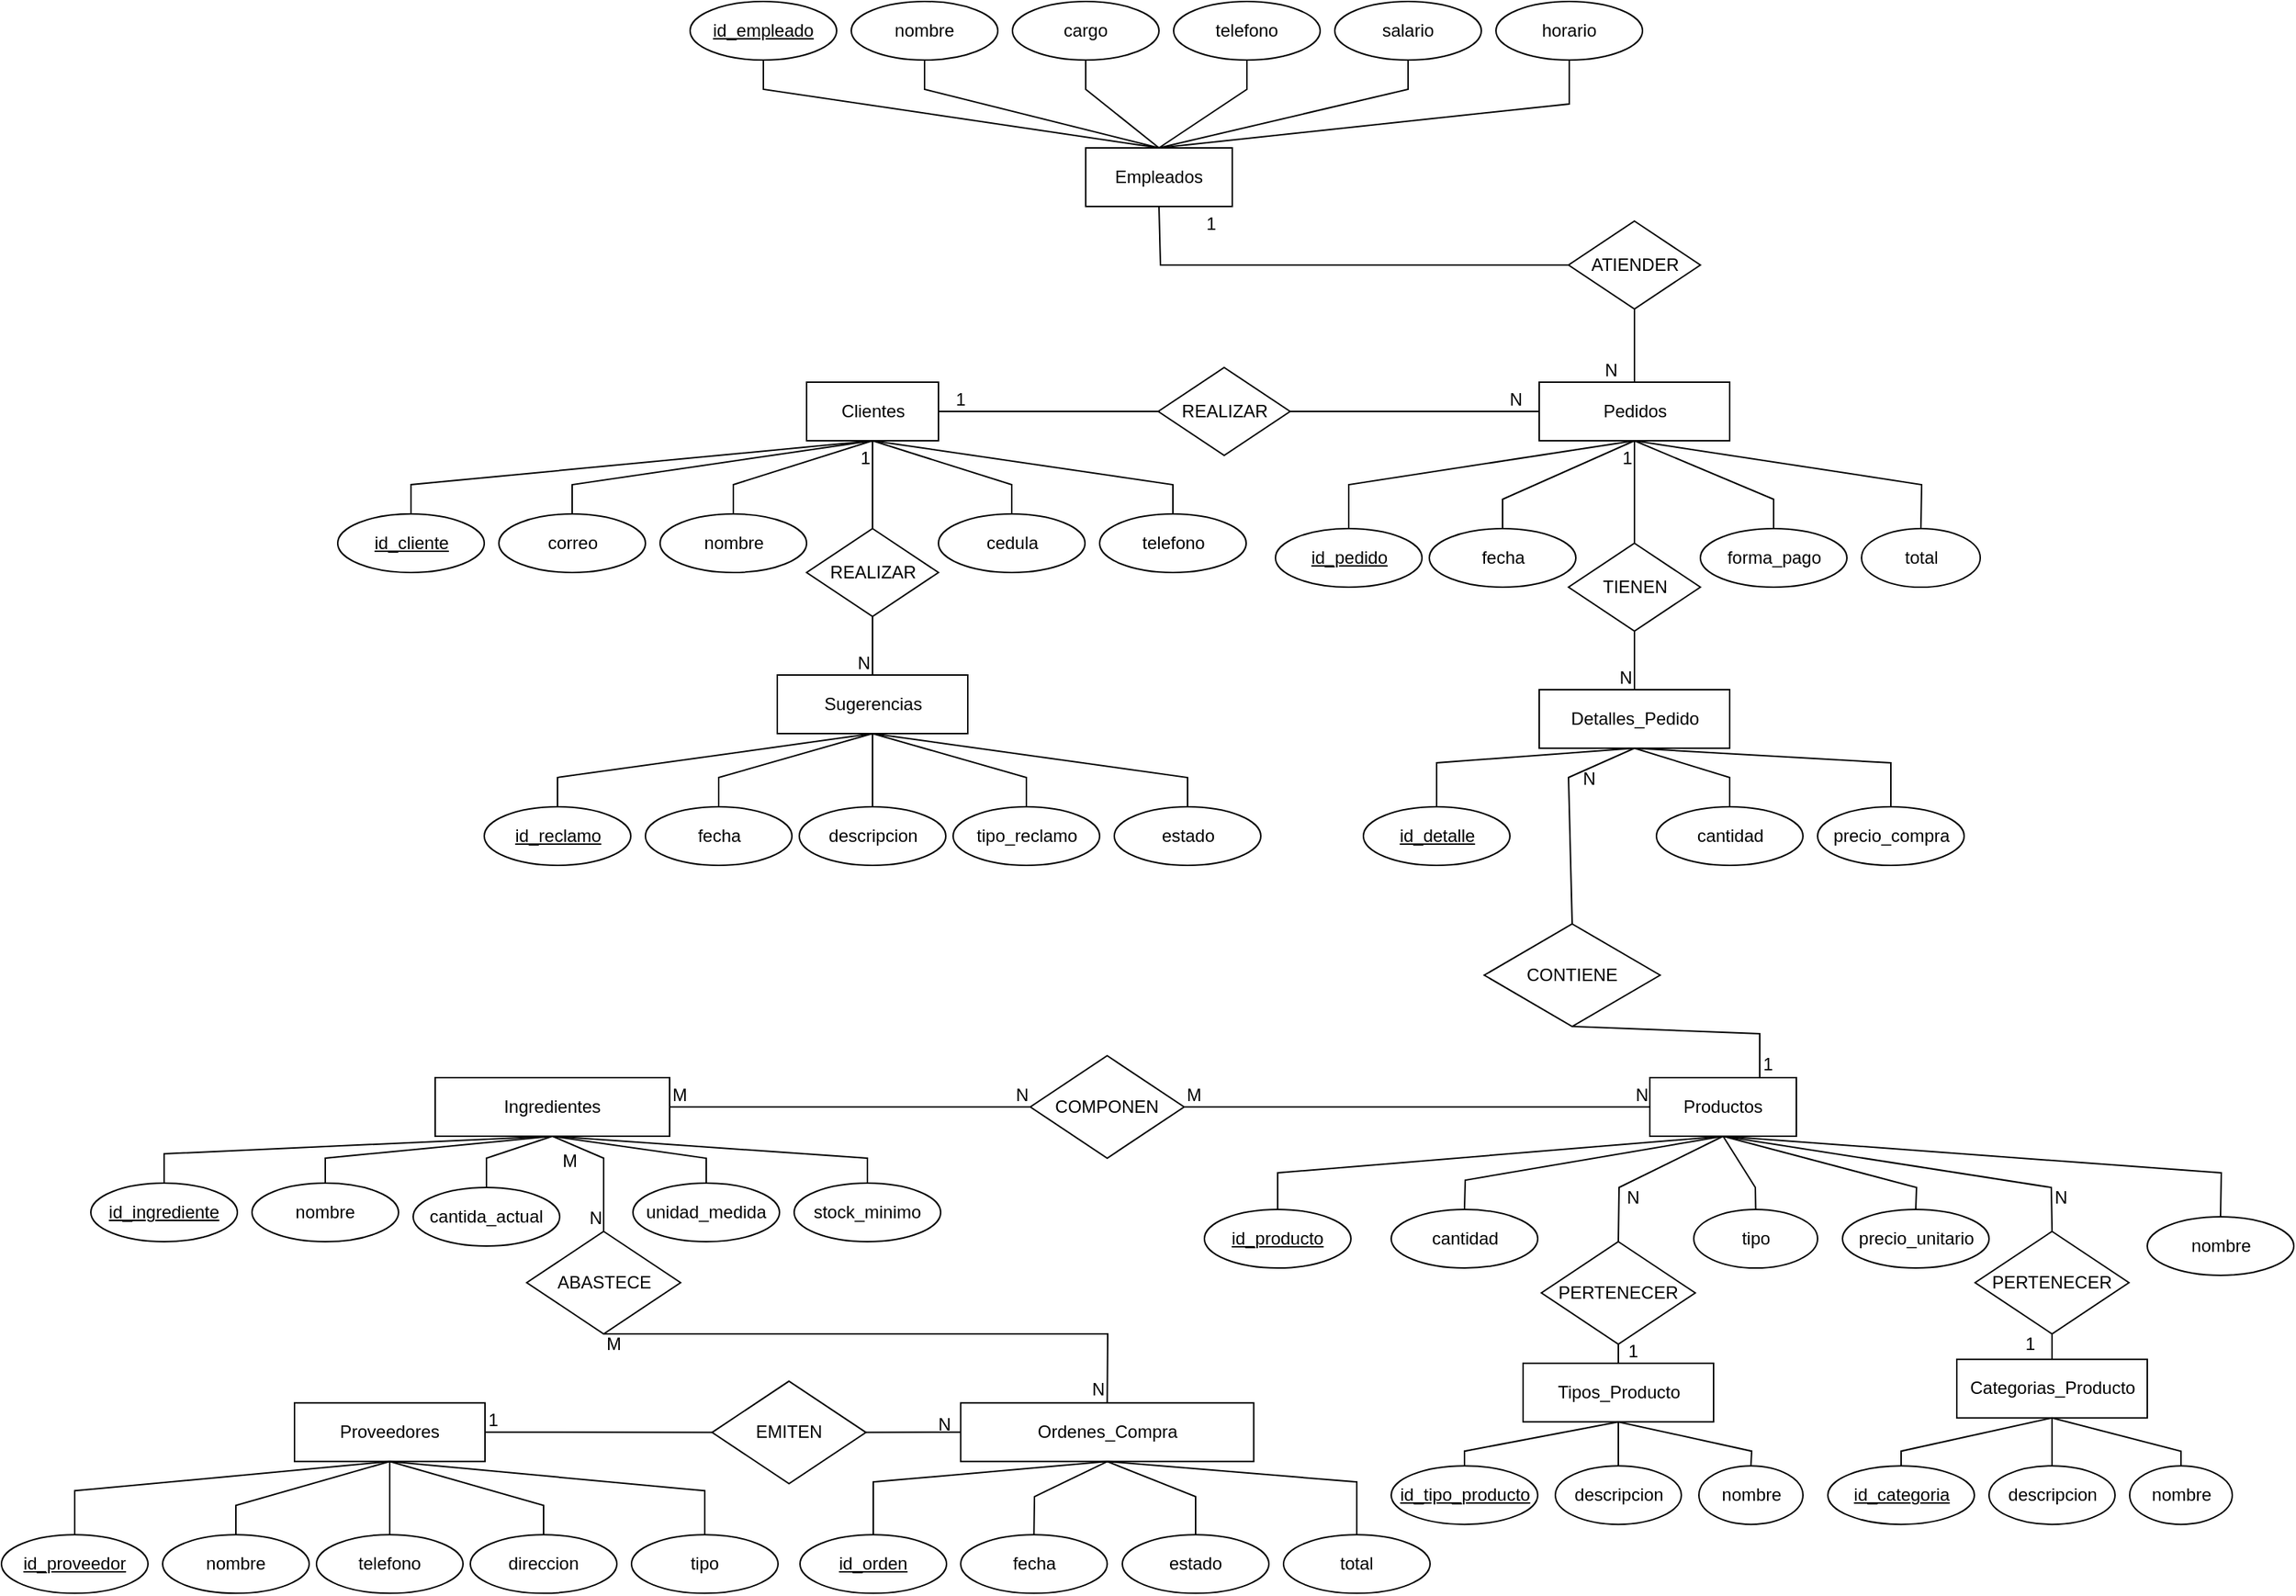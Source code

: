 <mxfile version="27.0.9">
  <diagram name="Página-1" id="N-i5f8-r76NyVRGnc-xn">
    <mxGraphModel dx="5043" dy="-149" grid="1" gridSize="10" guides="1" tooltips="1" connect="1" arrows="1" fold="1" page="1" pageScale="1" pageWidth="827" pageHeight="1169" math="0" shadow="0">
      <root>
        <mxCell id="0" />
        <mxCell id="1" parent="0" />
        <mxCell id="Qqh80IMA2MNL4-B3lv8G-23" value="Categorias_Producto" style="whiteSpace=wrap;html=1;align=center;" parent="1" vertex="1">
          <mxGeometry x="-1116.5" y="2117.36" width="130" height="40" as="geometry" />
        </mxCell>
        <mxCell id="Qqh80IMA2MNL4-B3lv8G-24" value="id_categoria" style="ellipse;whiteSpace=wrap;html=1;align=center;fontStyle=4;" parent="1" vertex="1">
          <mxGeometry x="-1204.5" y="2190.08" width="100" height="40" as="geometry" />
        </mxCell>
        <mxCell id="Qqh80IMA2MNL4-B3lv8G-25" value="nombre" style="ellipse;whiteSpace=wrap;html=1;align=center;" parent="1" vertex="1">
          <mxGeometry x="-998.5" y="2190.08" width="70" height="40" as="geometry" />
        </mxCell>
        <mxCell id="Qqh80IMA2MNL4-B3lv8G-26" value="descripcion" style="ellipse;whiteSpace=wrap;html=1;align=center;" parent="1" vertex="1">
          <mxGeometry x="-1094.5" y="2190.08" width="86" height="40" as="geometry" />
        </mxCell>
        <mxCell id="Qqh80IMA2MNL4-B3lv8G-29" value="" style="endArrow=none;html=1;rounded=0;exitX=0.5;exitY=0;exitDx=0;exitDy=0;entryX=0.5;entryY=1;entryDx=0;entryDy=0;" parent="1" source="Qqh80IMA2MNL4-B3lv8G-24" target="Qqh80IMA2MNL4-B3lv8G-23" edge="1">
          <mxGeometry relative="1" as="geometry">
            <mxPoint x="-1167.5" y="2170.08" as="sourcePoint" />
            <mxPoint x="-917.5" y="2240.08" as="targetPoint" />
            <Array as="points">
              <mxPoint x="-1154.5" y="2180.08" />
            </Array>
          </mxGeometry>
        </mxCell>
        <mxCell id="Qqh80IMA2MNL4-B3lv8G-30" value="" style="endArrow=none;html=1;rounded=0;entryX=0.5;entryY=1;entryDx=0;entryDy=0;exitX=0.5;exitY=0;exitDx=0;exitDy=0;" parent="1" source="Qqh80IMA2MNL4-B3lv8G-25" target="Qqh80IMA2MNL4-B3lv8G-23" edge="1">
          <mxGeometry relative="1" as="geometry">
            <mxPoint x="-817.5" y="2100.08" as="sourcePoint" />
            <mxPoint x="-927.5" y="2240.08" as="targetPoint" />
            <Array as="points">
              <mxPoint x="-963.5" y="2180.08" />
            </Array>
          </mxGeometry>
        </mxCell>
        <mxCell id="Qqh80IMA2MNL4-B3lv8G-31" value="" style="endArrow=none;html=1;rounded=0;exitX=0.5;exitY=0;exitDx=0;exitDy=0;entryX=0.5;entryY=1;entryDx=0;entryDy=0;" parent="1" source="Qqh80IMA2MNL4-B3lv8G-26" target="Qqh80IMA2MNL4-B3lv8G-23" edge="1">
          <mxGeometry relative="1" as="geometry">
            <mxPoint x="-1067.5" y="2090.08" as="sourcePoint" />
            <mxPoint x="-1017.5" y="2160.08" as="targetPoint" />
          </mxGeometry>
        </mxCell>
        <mxCell id="Qqh80IMA2MNL4-B3lv8G-94" value="Tipos_Producto" style="whiteSpace=wrap;html=1;align=center;" parent="1" vertex="1">
          <mxGeometry x="-1412.5" y="2120.08" width="130" height="40" as="geometry" />
        </mxCell>
        <mxCell id="Qqh80IMA2MNL4-B3lv8G-95" value="id_tipo_producto" style="ellipse;whiteSpace=wrap;html=1;align=center;fontStyle=4;" parent="1" vertex="1">
          <mxGeometry x="-1502.5" y="2190.08" width="100" height="40" as="geometry" />
        </mxCell>
        <mxCell id="Qqh80IMA2MNL4-B3lv8G-96" value="nombre" style="ellipse;whiteSpace=wrap;html=1;align=center;" parent="1" vertex="1">
          <mxGeometry x="-1292.5" y="2190.08" width="71" height="40" as="geometry" />
        </mxCell>
        <mxCell id="Qqh80IMA2MNL4-B3lv8G-97" value="descripcion" style="ellipse;whiteSpace=wrap;html=1;align=center;" parent="1" vertex="1">
          <mxGeometry x="-1390.5" y="2190.08" width="86" height="40" as="geometry" />
        </mxCell>
        <mxCell id="Qqh80IMA2MNL4-B3lv8G-98" value="" style="endArrow=none;html=1;rounded=0;exitX=0.5;exitY=0;exitDx=0;exitDy=0;entryX=0.5;entryY=1;entryDx=0;entryDy=0;" parent="1" source="Qqh80IMA2MNL4-B3lv8G-95" target="Qqh80IMA2MNL4-B3lv8G-94" edge="1">
          <mxGeometry relative="1" as="geometry">
            <mxPoint x="-1512.5" y="2170.08" as="sourcePoint" />
            <mxPoint x="-1262.5" y="2240.08" as="targetPoint" />
            <Array as="points">
              <mxPoint x="-1452.5" y="2180.08" />
            </Array>
          </mxGeometry>
        </mxCell>
        <mxCell id="Qqh80IMA2MNL4-B3lv8G-99" value="" style="endArrow=none;html=1;rounded=0;entryX=0.5;entryY=1;entryDx=0;entryDy=0;exitX=0.5;exitY=0;exitDx=0;exitDy=0;" parent="1" source="Qqh80IMA2MNL4-B3lv8G-96" target="Qqh80IMA2MNL4-B3lv8G-94" edge="1">
          <mxGeometry relative="1" as="geometry">
            <mxPoint x="-1162.5" y="2100.08" as="sourcePoint" />
            <mxPoint x="-1272.5" y="2240.08" as="targetPoint" />
            <Array as="points">
              <mxPoint x="-1256.5" y="2180.08" />
            </Array>
          </mxGeometry>
        </mxCell>
        <mxCell id="Qqh80IMA2MNL4-B3lv8G-100" value="" style="endArrow=none;html=1;rounded=0;exitX=0.5;exitY=0;exitDx=0;exitDy=0;entryX=0.5;entryY=1;entryDx=0;entryDy=0;" parent="1" source="Qqh80IMA2MNL4-B3lv8G-97" target="Qqh80IMA2MNL4-B3lv8G-94" edge="1">
          <mxGeometry relative="1" as="geometry">
            <mxPoint x="-1412.5" y="2090.08" as="sourcePoint" />
            <mxPoint x="-1362.5" y="2160.08" as="targetPoint" />
          </mxGeometry>
        </mxCell>
        <mxCell id="Qqh80IMA2MNL4-B3lv8G-146" value="PERTENECER" style="shape=rhombus;perimeter=rhombusPerimeter;whiteSpace=wrap;html=1;align=center;" parent="1" vertex="1">
          <mxGeometry x="-1400" y="2037" width="105" height="70" as="geometry" />
        </mxCell>
        <mxCell id="Qqh80IMA2MNL4-B3lv8G-147" value="" style="endArrow=none;html=1;rounded=0;entryX=0.5;entryY=0;entryDx=0;entryDy=0;exitX=0.5;exitY=1;exitDx=0;exitDy=0;" parent="1" source="Qqh80IMA2MNL4-B3lv8G-146" target="Qqh80IMA2MNL4-B3lv8G-94" edge="1">
          <mxGeometry relative="1" as="geometry">
            <mxPoint x="-1641" y="2160" as="sourcePoint" />
            <mxPoint x="-1631" y="1820" as="targetPoint" />
          </mxGeometry>
        </mxCell>
        <mxCell id="Qqh80IMA2MNL4-B3lv8G-148" value="1" style="resizable=0;html=1;whiteSpace=wrap;align=right;verticalAlign=bottom;" parent="Qqh80IMA2MNL4-B3lv8G-147" connectable="0" vertex="1">
          <mxGeometry x="1" relative="1" as="geometry">
            <mxPoint x="15" as="offset" />
          </mxGeometry>
        </mxCell>
        <mxCell id="Qqh80IMA2MNL4-B3lv8G-149" value="" style="endArrow=none;html=1;rounded=0;entryX=0.5;entryY=1;entryDx=0;entryDy=0;exitX=0.5;exitY=0;exitDx=0;exitDy=0;" parent="1" source="Qqh80IMA2MNL4-B3lv8G-146" target="0VB6fofLDIln-RIYnoBp-173" edge="1">
          <mxGeometry relative="1" as="geometry">
            <mxPoint x="-1431" y="1770" as="sourcePoint" />
            <mxPoint x="-1681" y="2110" as="targetPoint" />
            <Array as="points">
              <mxPoint x="-1347" y="2000" />
            </Array>
          </mxGeometry>
        </mxCell>
        <mxCell id="Qqh80IMA2MNL4-B3lv8G-150" value="N" style="resizable=0;html=1;whiteSpace=wrap;align=right;verticalAlign=bottom;" parent="Qqh80IMA2MNL4-B3lv8G-149" connectable="0" vertex="1">
          <mxGeometry x="1" relative="1" as="geometry">
            <mxPoint x="-55" y="50" as="offset" />
          </mxGeometry>
        </mxCell>
        <mxCell id="0VB6fofLDIln-RIYnoBp-1" value="Clientes" style="whiteSpace=wrap;html=1;align=center;" parent="1" vertex="1">
          <mxGeometry x="-1901.5" y="1450" width="90" height="40" as="geometry" />
        </mxCell>
        <mxCell id="0VB6fofLDIln-RIYnoBp-2" value="" style="endArrow=none;html=1;rounded=0;entryX=0.5;entryY=1;entryDx=0;entryDy=0;exitX=0.5;exitY=0;exitDx=0;exitDy=0;" parent="1" source="0VB6fofLDIln-RIYnoBp-4" target="0VB6fofLDIln-RIYnoBp-1" edge="1">
          <mxGeometry relative="1" as="geometry">
            <mxPoint x="-1856.5" y="1530" as="sourcePoint" />
            <mxPoint x="-1852.33" y="1490" as="targetPoint" />
            <Array as="points" />
          </mxGeometry>
        </mxCell>
        <mxCell id="0VB6fofLDIln-RIYnoBp-3" value="1" style="resizable=0;html=1;whiteSpace=wrap;align=right;verticalAlign=bottom;" parent="0VB6fofLDIln-RIYnoBp-2" connectable="0" vertex="1">
          <mxGeometry x="1" relative="1" as="geometry">
            <mxPoint y="20" as="offset" />
          </mxGeometry>
        </mxCell>
        <mxCell id="0VB6fofLDIln-RIYnoBp-4" value="REALIZAR" style="shape=rhombus;perimeter=rhombusPerimeter;whiteSpace=wrap;html=1;align=center;" parent="1" vertex="1">
          <mxGeometry x="-1901.5" y="1550" width="90" height="60" as="geometry" />
        </mxCell>
        <mxCell id="0VB6fofLDIln-RIYnoBp-5" value="" style="endArrow=none;html=1;rounded=0;exitX=0.5;exitY=1;exitDx=0;exitDy=0;entryX=0.5;entryY=0;entryDx=0;entryDy=0;" parent="1" source="0VB6fofLDIln-RIYnoBp-4" target="0VB6fofLDIln-RIYnoBp-7" edge="1">
          <mxGeometry relative="1" as="geometry">
            <mxPoint x="-1971.5" y="1800" as="sourcePoint" />
            <mxPoint x="-1856.5" y="1660" as="targetPoint" />
            <Array as="points" />
          </mxGeometry>
        </mxCell>
        <mxCell id="0VB6fofLDIln-RIYnoBp-6" value="N" style="resizable=0;html=1;whiteSpace=wrap;align=right;verticalAlign=bottom;" parent="0VB6fofLDIln-RIYnoBp-5" connectable="0" vertex="1">
          <mxGeometry x="1" relative="1" as="geometry">
            <mxPoint as="offset" />
          </mxGeometry>
        </mxCell>
        <mxCell id="0VB6fofLDIln-RIYnoBp-7" value="Sugerencias" style="whiteSpace=wrap;html=1;align=center;" parent="1" vertex="1">
          <mxGeometry x="-1921.5" y="1650" width="130" height="40" as="geometry" />
        </mxCell>
        <mxCell id="0VB6fofLDIln-RIYnoBp-18" value="id_reclamo" style="ellipse;whiteSpace=wrap;html=1;align=center;fontStyle=4;" parent="1" vertex="1">
          <mxGeometry x="-2121.5" y="1740" width="100" height="40" as="geometry" />
        </mxCell>
        <mxCell id="0VB6fofLDIln-RIYnoBp-19" value="fecha" style="ellipse;whiteSpace=wrap;html=1;align=center;" parent="1" vertex="1">
          <mxGeometry x="-2011.5" y="1740" width="100" height="40" as="geometry" />
        </mxCell>
        <mxCell id="0VB6fofLDIln-RIYnoBp-20" value="tipo_reclamo" style="ellipse;whiteSpace=wrap;html=1;align=center;" parent="1" vertex="1">
          <mxGeometry x="-1801.5" y="1740" width="100" height="40" as="geometry" />
        </mxCell>
        <mxCell id="0VB6fofLDIln-RIYnoBp-21" value="descripcion" style="ellipse;whiteSpace=wrap;html=1;align=center;" parent="1" vertex="1">
          <mxGeometry x="-1906.5" y="1740" width="100" height="40" as="geometry" />
        </mxCell>
        <mxCell id="0VB6fofLDIln-RIYnoBp-22" value="estado" style="ellipse;whiteSpace=wrap;html=1;align=center;" parent="1" vertex="1">
          <mxGeometry x="-1691.5" y="1740" width="100" height="40" as="geometry" />
        </mxCell>
        <mxCell id="0VB6fofLDIln-RIYnoBp-23" value="" style="endArrow=none;html=1;rounded=0;exitX=0.5;exitY=0;exitDx=0;exitDy=0;entryX=0.5;entryY=1;entryDx=0;entryDy=0;" parent="1" source="0VB6fofLDIln-RIYnoBp-18" target="0VB6fofLDIln-RIYnoBp-7" edge="1">
          <mxGeometry relative="1" as="geometry">
            <mxPoint x="-2041.5" y="1740" as="sourcePoint" />
            <mxPoint x="-1806.5" y="1720" as="targetPoint" />
            <Array as="points">
              <mxPoint x="-2071.5" y="1720" />
            </Array>
          </mxGeometry>
        </mxCell>
        <mxCell id="0VB6fofLDIln-RIYnoBp-24" value="" style="endArrow=none;html=1;rounded=0;exitX=0.5;exitY=0;exitDx=0;exitDy=0;entryX=0.5;entryY=1;entryDx=0;entryDy=0;" parent="1" source="0VB6fofLDIln-RIYnoBp-19" target="0VB6fofLDIln-RIYnoBp-7" edge="1">
          <mxGeometry relative="1" as="geometry">
            <mxPoint x="-1941.5" y="1600" as="sourcePoint" />
            <mxPoint x="-1806.5" y="1720" as="targetPoint" />
            <Array as="points">
              <mxPoint x="-1961.5" y="1720" />
            </Array>
          </mxGeometry>
        </mxCell>
        <mxCell id="0VB6fofLDIln-RIYnoBp-25" value="" style="endArrow=none;html=1;rounded=0;exitX=0.5;exitY=0;exitDx=0;exitDy=0;entryX=0.5;entryY=1;entryDx=0;entryDy=0;" parent="1" source="0VB6fofLDIln-RIYnoBp-20" target="0VB6fofLDIln-RIYnoBp-7" edge="1">
          <mxGeometry relative="1" as="geometry">
            <mxPoint x="-1941.5" y="1660" as="sourcePoint" />
            <mxPoint x="-1806.5" y="1720" as="targetPoint" />
            <Array as="points">
              <mxPoint x="-1751.5" y="1720" />
            </Array>
          </mxGeometry>
        </mxCell>
        <mxCell id="0VB6fofLDIln-RIYnoBp-26" value="" style="endArrow=none;html=1;rounded=0;exitX=0.5;exitY=0;exitDx=0;exitDy=0;entryX=0.5;entryY=1;entryDx=0;entryDy=0;" parent="1" source="0VB6fofLDIln-RIYnoBp-21" target="0VB6fofLDIln-RIYnoBp-7" edge="1">
          <mxGeometry relative="1" as="geometry">
            <mxPoint x="-1941.5" y="1720" as="sourcePoint" />
            <mxPoint x="-1806.5" y="1720" as="targetPoint" />
            <Array as="points" />
          </mxGeometry>
        </mxCell>
        <mxCell id="0VB6fofLDIln-RIYnoBp-27" value="" style="endArrow=none;html=1;rounded=0;exitX=0.5;exitY=0;exitDx=0;exitDy=0;entryX=0.5;entryY=1;entryDx=0;entryDy=0;" parent="1" source="0VB6fofLDIln-RIYnoBp-22" target="0VB6fofLDIln-RIYnoBp-7" edge="1">
          <mxGeometry relative="1" as="geometry">
            <mxPoint x="-1941.5" y="1780" as="sourcePoint" />
            <mxPoint x="-1806.5" y="1720" as="targetPoint" />
            <Array as="points">
              <mxPoint x="-1641.5" y="1720" />
            </Array>
          </mxGeometry>
        </mxCell>
        <mxCell id="0VB6fofLDIln-RIYnoBp-28" value="id_cliente" style="ellipse;whiteSpace=wrap;html=1;align=center;fontStyle=4;" parent="1" vertex="1">
          <mxGeometry x="-2221.5" y="1540" width="100" height="40" as="geometry" />
        </mxCell>
        <mxCell id="0VB6fofLDIln-RIYnoBp-29" value="nombre" style="ellipse;whiteSpace=wrap;html=1;align=center;" parent="1" vertex="1">
          <mxGeometry x="-2001.5" y="1540" width="100" height="40" as="geometry" />
        </mxCell>
        <mxCell id="0VB6fofLDIln-RIYnoBp-30" value="cedula" style="ellipse;whiteSpace=wrap;html=1;align=center;" parent="1" vertex="1">
          <mxGeometry x="-1811.5" y="1540" width="100" height="40" as="geometry" />
        </mxCell>
        <mxCell id="0VB6fofLDIln-RIYnoBp-31" value="telefono" style="ellipse;whiteSpace=wrap;html=1;align=center;" parent="1" vertex="1">
          <mxGeometry x="-1701.5" y="1540" width="100" height="40" as="geometry" />
        </mxCell>
        <mxCell id="0VB6fofLDIln-RIYnoBp-32" value="correo" style="ellipse;whiteSpace=wrap;html=1;align=center;" parent="1" vertex="1">
          <mxGeometry x="-2111.5" y="1540" width="100" height="40" as="geometry" />
        </mxCell>
        <mxCell id="0VB6fofLDIln-RIYnoBp-33" value="" style="endArrow=none;html=1;rounded=0;exitX=0.5;exitY=0;exitDx=0;exitDy=0;entryX=0.5;entryY=1;entryDx=0;entryDy=0;" parent="1" source="0VB6fofLDIln-RIYnoBp-28" target="0VB6fofLDIln-RIYnoBp-1" edge="1">
          <mxGeometry relative="1" as="geometry">
            <mxPoint x="-1651.5" y="1540" as="sourcePoint" />
            <mxPoint x="-1511.5" y="1520" as="targetPoint" />
            <Array as="points">
              <mxPoint x="-2171.5" y="1520" />
            </Array>
          </mxGeometry>
        </mxCell>
        <mxCell id="0VB6fofLDIln-RIYnoBp-34" value="" style="endArrow=none;html=1;rounded=0;exitX=0.5;exitY=0;exitDx=0;exitDy=0;entryX=0.5;entryY=1;entryDx=0;entryDy=0;" parent="1" source="0VB6fofLDIln-RIYnoBp-29" target="0VB6fofLDIln-RIYnoBp-1" edge="1">
          <mxGeometry relative="1" as="geometry">
            <mxPoint x="-1551.5" y="1400" as="sourcePoint" />
            <mxPoint x="-1511.5" y="1520" as="targetPoint" />
            <Array as="points">
              <mxPoint x="-1951.5" y="1520" />
            </Array>
          </mxGeometry>
        </mxCell>
        <mxCell id="0VB6fofLDIln-RIYnoBp-35" value="" style="endArrow=none;html=1;rounded=0;exitX=0.5;exitY=0;exitDx=0;exitDy=0;entryX=0.5;entryY=1;entryDx=0;entryDy=0;" parent="1" source="0VB6fofLDIln-RIYnoBp-30" target="0VB6fofLDIln-RIYnoBp-1" edge="1">
          <mxGeometry relative="1" as="geometry">
            <mxPoint x="-1551.5" y="1460" as="sourcePoint" />
            <mxPoint x="-1511.5" y="1520" as="targetPoint" />
            <Array as="points">
              <mxPoint x="-1761.5" y="1520" />
            </Array>
          </mxGeometry>
        </mxCell>
        <mxCell id="0VB6fofLDIln-RIYnoBp-36" value="" style="endArrow=none;html=1;rounded=0;exitX=0.5;exitY=0;exitDx=0;exitDy=0;entryX=0.5;entryY=1;entryDx=0;entryDy=0;" parent="1" source="0VB6fofLDIln-RIYnoBp-31" target="0VB6fofLDIln-RIYnoBp-1" edge="1">
          <mxGeometry relative="1" as="geometry">
            <mxPoint x="-1551.5" y="1520" as="sourcePoint" />
            <mxPoint x="-1511.5" y="1520" as="targetPoint" />
            <Array as="points">
              <mxPoint x="-1651.5" y="1520" />
            </Array>
          </mxGeometry>
        </mxCell>
        <mxCell id="0VB6fofLDIln-RIYnoBp-37" value="" style="endArrow=none;html=1;rounded=0;exitX=0.5;exitY=0;exitDx=0;exitDy=0;entryX=0.5;entryY=1;entryDx=0;entryDy=0;" parent="1" source="0VB6fofLDIln-RIYnoBp-32" target="0VB6fofLDIln-RIYnoBp-1" edge="1">
          <mxGeometry relative="1" as="geometry">
            <mxPoint x="-1551.5" y="1580" as="sourcePoint" />
            <mxPoint x="-1511.5" y="1520" as="targetPoint" />
            <Array as="points">
              <mxPoint x="-2061.5" y="1520" />
            </Array>
          </mxGeometry>
        </mxCell>
        <mxCell id="0VB6fofLDIln-RIYnoBp-39" value="Pedidos" style="whiteSpace=wrap;html=1;align=center;" parent="1" vertex="1">
          <mxGeometry x="-1401.5" y="1450" width="130" height="40" as="geometry" />
        </mxCell>
        <mxCell id="0VB6fofLDIln-RIYnoBp-40" value="id_pedido" style="ellipse;whiteSpace=wrap;html=1;align=center;fontStyle=4;" parent="1" vertex="1">
          <mxGeometry x="-1581.5" y="1550" width="100" height="40" as="geometry" />
        </mxCell>
        <mxCell id="0VB6fofLDIln-RIYnoBp-41" value="fecha" style="ellipse;whiteSpace=wrap;html=1;align=center;" parent="1" vertex="1">
          <mxGeometry x="-1476.5" y="1550" width="100" height="40" as="geometry" />
        </mxCell>
        <mxCell id="0VB6fofLDIln-RIYnoBp-42" value="forma_pago" style="ellipse;whiteSpace=wrap;html=1;align=center;" parent="1" vertex="1">
          <mxGeometry x="-1291.5" y="1550" width="100" height="40" as="geometry" />
        </mxCell>
        <mxCell id="0VB6fofLDIln-RIYnoBp-43" value="" style="endArrow=none;html=1;rounded=0;exitX=0.5;exitY=0;exitDx=0;exitDy=0;entryX=0.5;entryY=1;entryDx=0;entryDy=0;" parent="1" source="0VB6fofLDIln-RIYnoBp-40" target="0VB6fofLDIln-RIYnoBp-39" edge="1">
          <mxGeometry relative="1" as="geometry">
            <mxPoint x="-1651.83" y="1695" as="sourcePoint" />
            <mxPoint x="-1421.5" y="1670" as="targetPoint" />
            <Array as="points">
              <mxPoint x="-1531.5" y="1520" />
            </Array>
          </mxGeometry>
        </mxCell>
        <mxCell id="0VB6fofLDIln-RIYnoBp-44" value="" style="endArrow=none;html=1;rounded=0;entryX=0.5;entryY=1;entryDx=0;entryDy=0;exitX=0.5;exitY=0;exitDx=0;exitDy=0;" parent="1" source="0VB6fofLDIln-RIYnoBp-41" target="0VB6fofLDIln-RIYnoBp-39" edge="1">
          <mxGeometry relative="1" as="geometry">
            <mxPoint x="-1301.83" y="1625" as="sourcePoint" />
            <mxPoint x="-1421.5" y="1670" as="targetPoint" />
            <Array as="points">
              <mxPoint x="-1426.5" y="1530" />
            </Array>
          </mxGeometry>
        </mxCell>
        <mxCell id="0VB6fofLDIln-RIYnoBp-45" value="" style="endArrow=none;html=1;rounded=0;exitX=0.5;exitY=0;exitDx=0;exitDy=0;entryX=0.5;entryY=1;entryDx=0;entryDy=0;" parent="1" source="0VB6fofLDIln-RIYnoBp-42" target="0VB6fofLDIln-RIYnoBp-39" edge="1">
          <mxGeometry relative="1" as="geometry">
            <mxPoint x="-1551.83" y="1615" as="sourcePoint" />
            <mxPoint x="-1421.5" y="1670" as="targetPoint" />
            <Array as="points">
              <mxPoint x="-1241.5" y="1530" />
            </Array>
          </mxGeometry>
        </mxCell>
        <mxCell id="0VB6fofLDIln-RIYnoBp-46" value="total" style="ellipse;whiteSpace=wrap;html=1;align=center;" parent="1" vertex="1">
          <mxGeometry x="-1181.5" y="1550" width="81" height="40" as="geometry" />
        </mxCell>
        <mxCell id="0VB6fofLDIln-RIYnoBp-47" value="" style="endArrow=none;html=1;rounded=0;exitX=0.5;exitY=0;exitDx=0;exitDy=0;entryX=0.5;entryY=1;entryDx=0;entryDy=0;" parent="1" source="0VB6fofLDIln-RIYnoBp-46" target="0VB6fofLDIln-RIYnoBp-39" edge="1">
          <mxGeometry relative="1" as="geometry">
            <mxPoint x="-1331.83" y="1725" as="sourcePoint" />
            <mxPoint x="-1421.5" y="1670" as="targetPoint" />
            <Array as="points">
              <mxPoint x="-1140.5" y="1520" />
            </Array>
          </mxGeometry>
        </mxCell>
        <mxCell id="0VB6fofLDIln-RIYnoBp-50" value="REALIZAR" style="shape=rhombus;perimeter=rhombusPerimeter;whiteSpace=wrap;html=1;align=center;" parent="1" vertex="1">
          <mxGeometry x="-1661.5" y="1440" width="90" height="60" as="geometry" />
        </mxCell>
        <mxCell id="0VB6fofLDIln-RIYnoBp-51" value="" style="endArrow=none;html=1;rounded=0;entryX=1;entryY=0.5;entryDx=0;entryDy=0;exitX=0;exitY=0.5;exitDx=0;exitDy=0;" parent="1" source="0VB6fofLDIln-RIYnoBp-50" target="0VB6fofLDIln-RIYnoBp-1" edge="1">
          <mxGeometry relative="1" as="geometry">
            <mxPoint x="-1841.5" y="1550" as="sourcePoint" />
            <mxPoint x="-1841.5" y="1490" as="targetPoint" />
            <Array as="points" />
          </mxGeometry>
        </mxCell>
        <mxCell id="0VB6fofLDIln-RIYnoBp-52" value="1" style="resizable=0;html=1;whiteSpace=wrap;align=right;verticalAlign=bottom;" parent="0VB6fofLDIln-RIYnoBp-51" connectable="0" vertex="1">
          <mxGeometry x="1" relative="1" as="geometry">
            <mxPoint x="20" as="offset" />
          </mxGeometry>
        </mxCell>
        <mxCell id="0VB6fofLDIln-RIYnoBp-55" value="" style="endArrow=none;html=1;rounded=0;exitX=1;exitY=0.5;exitDx=0;exitDy=0;entryX=0;entryY=0.5;entryDx=0;entryDy=0;" parent="1" source="0VB6fofLDIln-RIYnoBp-50" target="0VB6fofLDIln-RIYnoBp-39" edge="1">
          <mxGeometry relative="1" as="geometry">
            <mxPoint x="-1411.5" y="1460" as="sourcePoint" />
            <mxPoint x="-1411.5" y="1500" as="targetPoint" />
            <Array as="points" />
          </mxGeometry>
        </mxCell>
        <mxCell id="0VB6fofLDIln-RIYnoBp-56" value="N" style="resizable=0;html=1;whiteSpace=wrap;align=right;verticalAlign=bottom;" parent="0VB6fofLDIln-RIYnoBp-55" connectable="0" vertex="1">
          <mxGeometry x="1" relative="1" as="geometry">
            <mxPoint x="-10" as="offset" />
          </mxGeometry>
        </mxCell>
        <mxCell id="0VB6fofLDIln-RIYnoBp-57" value="TIENEN" style="shape=rhombus;perimeter=rhombusPerimeter;whiteSpace=wrap;html=1;align=center;" parent="1" vertex="1">
          <mxGeometry x="-1381.5" y="1560" width="90" height="60" as="geometry" />
        </mxCell>
        <mxCell id="0VB6fofLDIln-RIYnoBp-58" value="" style="endArrow=none;html=1;rounded=0;entryX=0.5;entryY=1;entryDx=0;entryDy=0;exitX=0.5;exitY=0;exitDx=0;exitDy=0;" parent="1" source="0VB6fofLDIln-RIYnoBp-57" target="0VB6fofLDIln-RIYnoBp-39" edge="1">
          <mxGeometry relative="1" as="geometry">
            <mxPoint x="-1402.93" y="1670" as="sourcePoint" />
            <mxPoint x="-1402.93" y="1610" as="targetPoint" />
            <Array as="points" />
          </mxGeometry>
        </mxCell>
        <mxCell id="0VB6fofLDIln-RIYnoBp-59" value="1" style="resizable=0;html=1;whiteSpace=wrap;align=right;verticalAlign=bottom;" parent="0VB6fofLDIln-RIYnoBp-58" connectable="0" vertex="1">
          <mxGeometry x="1" relative="1" as="geometry">
            <mxPoint y="20" as="offset" />
          </mxGeometry>
        </mxCell>
        <mxCell id="0VB6fofLDIln-RIYnoBp-60" value="Detalles_Pedido" style="whiteSpace=wrap;html=1;align=center;" parent="1" vertex="1">
          <mxGeometry x="-1401.5" y="1660" width="130" height="40" as="geometry" />
        </mxCell>
        <mxCell id="0VB6fofLDIln-RIYnoBp-65" value="" style="endArrow=none;html=1;rounded=0;exitX=0.5;exitY=1;exitDx=0;exitDy=0;entryX=0.5;entryY=0;entryDx=0;entryDy=0;" parent="1" source="0VB6fofLDIln-RIYnoBp-57" target="0VB6fofLDIln-RIYnoBp-60" edge="1">
          <mxGeometry relative="1" as="geometry">
            <mxPoint x="-1492.93" y="1630" as="sourcePoint" />
            <mxPoint x="-1492.93" y="1670" as="targetPoint" />
            <Array as="points" />
          </mxGeometry>
        </mxCell>
        <mxCell id="0VB6fofLDIln-RIYnoBp-66" value="N" style="resizable=0;html=1;whiteSpace=wrap;align=right;verticalAlign=bottom;" parent="0VB6fofLDIln-RIYnoBp-65" connectable="0" vertex="1">
          <mxGeometry x="1" relative="1" as="geometry">
            <mxPoint as="offset" />
          </mxGeometry>
        </mxCell>
        <mxCell id="0VB6fofLDIln-RIYnoBp-74" value="id_detalle" style="ellipse;whiteSpace=wrap;html=1;align=center;fontStyle=4;" parent="1" vertex="1">
          <mxGeometry x="-1521.5" y="1740" width="100" height="40" as="geometry" />
        </mxCell>
        <mxCell id="0VB6fofLDIln-RIYnoBp-75" value="cantidad" style="ellipse;whiteSpace=wrap;html=1;align=center;" parent="1" vertex="1">
          <mxGeometry x="-1321.5" y="1740" width="100" height="40" as="geometry" />
        </mxCell>
        <mxCell id="0VB6fofLDIln-RIYnoBp-76" value="precio_compra" style="ellipse;whiteSpace=wrap;html=1;align=center;" parent="1" vertex="1">
          <mxGeometry x="-1211.5" y="1740" width="100" height="40" as="geometry" />
        </mxCell>
        <mxCell id="0VB6fofLDIln-RIYnoBp-77" value="" style="endArrow=none;html=1;rounded=0;exitX=0.5;exitY=0;exitDx=0;exitDy=0;entryX=0.5;entryY=1;entryDx=0;entryDy=0;" parent="1" source="0VB6fofLDIln-RIYnoBp-74" target="0VB6fofLDIln-RIYnoBp-60" edge="1">
          <mxGeometry relative="1" as="geometry">
            <mxPoint x="-1567.5" y="1830" as="sourcePoint" />
            <mxPoint x="-1341.5" y="1820" as="targetPoint" />
            <Array as="points">
              <mxPoint x="-1471.5" y="1710" />
            </Array>
          </mxGeometry>
        </mxCell>
        <mxCell id="0VB6fofLDIln-RIYnoBp-78" value="" style="endArrow=none;html=1;rounded=0;entryX=0.5;entryY=1;entryDx=0;entryDy=0;exitX=0.5;exitY=0;exitDx=0;exitDy=0;" parent="1" source="0VB6fofLDIln-RIYnoBp-75" target="0VB6fofLDIln-RIYnoBp-60" edge="1">
          <mxGeometry relative="1" as="geometry">
            <mxPoint x="-1217.5" y="1760" as="sourcePoint" />
            <mxPoint x="-1341.5" y="1820" as="targetPoint" />
            <Array as="points">
              <mxPoint x="-1271.5" y="1720" />
            </Array>
          </mxGeometry>
        </mxCell>
        <mxCell id="0VB6fofLDIln-RIYnoBp-79" value="" style="endArrow=none;html=1;rounded=0;exitX=0.5;exitY=0;exitDx=0;exitDy=0;entryX=0.5;entryY=1;entryDx=0;entryDy=0;" parent="1" source="0VB6fofLDIln-RIYnoBp-76" target="0VB6fofLDIln-RIYnoBp-60" edge="1">
          <mxGeometry relative="1" as="geometry">
            <mxPoint x="-1467.5" y="1750" as="sourcePoint" />
            <mxPoint x="-1341.5" y="1820" as="targetPoint" />
            <Array as="points">
              <mxPoint x="-1161.5" y="1710" />
            </Array>
          </mxGeometry>
        </mxCell>
        <mxCell id="0VB6fofLDIln-RIYnoBp-81" value="Empleados" style="whiteSpace=wrap;html=1;align=center;" parent="1" vertex="1">
          <mxGeometry x="-1711" y="1290" width="100" height="40" as="geometry" />
        </mxCell>
        <mxCell id="0VB6fofLDIln-RIYnoBp-82" value="ATIENDER" style="shape=rhombus;perimeter=rhombusPerimeter;whiteSpace=wrap;html=1;align=center;" parent="1" vertex="1">
          <mxGeometry x="-1381.5" y="1340" width="90" height="60" as="geometry" />
        </mxCell>
        <mxCell id="0VB6fofLDIln-RIYnoBp-83" value="id_empleado" style="ellipse;whiteSpace=wrap;html=1;align=center;fontStyle=4;" parent="1" vertex="1">
          <mxGeometry x="-1981" y="1190" width="100" height="40" as="geometry" />
        </mxCell>
        <mxCell id="0VB6fofLDIln-RIYnoBp-84" value="nombre" style="ellipse;whiteSpace=wrap;html=1;align=center;" parent="1" vertex="1">
          <mxGeometry x="-1871" y="1190" width="100" height="40" as="geometry" />
        </mxCell>
        <mxCell id="0VB6fofLDIln-RIYnoBp-85" value="cargo" style="ellipse;whiteSpace=wrap;html=1;align=center;" parent="1" vertex="1">
          <mxGeometry x="-1761" y="1190" width="100" height="40" as="geometry" />
        </mxCell>
        <mxCell id="0VB6fofLDIln-RIYnoBp-86" value="telefono" style="ellipse;whiteSpace=wrap;html=1;align=center;" parent="1" vertex="1">
          <mxGeometry x="-1651" y="1190" width="100" height="40" as="geometry" />
        </mxCell>
        <mxCell id="0VB6fofLDIln-RIYnoBp-87" value="salario" style="ellipse;whiteSpace=wrap;html=1;align=center;" parent="1" vertex="1">
          <mxGeometry x="-1541" y="1190" width="100" height="40" as="geometry" />
        </mxCell>
        <mxCell id="0VB6fofLDIln-RIYnoBp-88" value="" style="endArrow=none;html=1;rounded=0;exitX=0.5;exitY=1;exitDx=0;exitDy=0;entryX=0.5;entryY=0;entryDx=0;entryDy=0;" parent="1" source="0VB6fofLDIln-RIYnoBp-83" target="0VB6fofLDIln-RIYnoBp-81" edge="1">
          <mxGeometry relative="1" as="geometry">
            <mxPoint x="-2401" y="1840" as="sourcePoint" />
            <mxPoint x="-1831" y="1330" as="targetPoint" />
            <Array as="points">
              <mxPoint x="-1931" y="1250" />
            </Array>
          </mxGeometry>
        </mxCell>
        <mxCell id="0VB6fofLDIln-RIYnoBp-93" value="horario" style="ellipse;whiteSpace=wrap;html=1;align=center;" parent="1" vertex="1">
          <mxGeometry x="-1431" y="1190" width="100" height="40" as="geometry" />
        </mxCell>
        <mxCell id="0VB6fofLDIln-RIYnoBp-95" value="" style="endArrow=none;html=1;rounded=0;exitX=0.5;exitY=1;exitDx=0;exitDy=0;entryX=0.5;entryY=0;entryDx=0;entryDy=0;" parent="1" source="0VB6fofLDIln-RIYnoBp-84" target="0VB6fofLDIln-RIYnoBp-81" edge="1">
          <mxGeometry relative="1" as="geometry">
            <mxPoint x="-1891" y="1250" as="sourcePoint" />
            <mxPoint x="-1581" y="1290" as="targetPoint" />
            <Array as="points">
              <mxPoint x="-1821" y="1250" />
            </Array>
          </mxGeometry>
        </mxCell>
        <mxCell id="0VB6fofLDIln-RIYnoBp-96" value="" style="endArrow=none;html=1;rounded=0;exitX=0.5;exitY=1;exitDx=0;exitDy=0;entryX=0.5;entryY=0;entryDx=0;entryDy=0;" parent="1" source="0VB6fofLDIln-RIYnoBp-85" target="0VB6fofLDIln-RIYnoBp-81" edge="1">
          <mxGeometry relative="1" as="geometry">
            <mxPoint x="-1471" y="1350" as="sourcePoint" />
            <mxPoint x="-1161" y="1390" as="targetPoint" />
            <Array as="points">
              <mxPoint x="-1711" y="1250" />
            </Array>
          </mxGeometry>
        </mxCell>
        <mxCell id="0VB6fofLDIln-RIYnoBp-97" value="" style="endArrow=none;html=1;rounded=0;exitX=0.5;exitY=1;exitDx=0;exitDy=0;entryX=0.5;entryY=0;entryDx=0;entryDy=0;" parent="1" source="0VB6fofLDIln-RIYnoBp-86" target="0VB6fofLDIln-RIYnoBp-81" edge="1">
          <mxGeometry relative="1" as="geometry">
            <mxPoint x="-1691" y="1260" as="sourcePoint" />
            <mxPoint x="-1626" y="1310" as="targetPoint" />
            <Array as="points">
              <mxPoint x="-1601" y="1250" />
            </Array>
          </mxGeometry>
        </mxCell>
        <mxCell id="0VB6fofLDIln-RIYnoBp-98" value="" style="endArrow=none;html=1;rounded=0;exitX=0.5;exitY=1;exitDx=0;exitDy=0;entryX=0.5;entryY=0;entryDx=0;entryDy=0;" parent="1" source="0VB6fofLDIln-RIYnoBp-87" target="0VB6fofLDIln-RIYnoBp-81" edge="1">
          <mxGeometry relative="1" as="geometry">
            <mxPoint x="-1551" y="1260" as="sourcePoint" />
            <mxPoint x="-1611" y="1310" as="targetPoint" />
            <Array as="points">
              <mxPoint x="-1491" y="1250" />
            </Array>
          </mxGeometry>
        </mxCell>
        <mxCell id="0VB6fofLDIln-RIYnoBp-99" value="" style="endArrow=none;html=1;rounded=0;exitX=0.5;exitY=1;exitDx=0;exitDy=0;entryX=0.5;entryY=0;entryDx=0;entryDy=0;" parent="1" source="0VB6fofLDIln-RIYnoBp-93" target="0VB6fofLDIln-RIYnoBp-81" edge="1">
          <mxGeometry relative="1" as="geometry">
            <mxPoint x="-1342" y="1250" as="sourcePoint" />
            <mxPoint x="-1521" y="1300" as="targetPoint" />
            <Array as="points">
              <mxPoint x="-1381" y="1260" />
            </Array>
          </mxGeometry>
        </mxCell>
        <mxCell id="0VB6fofLDIln-RIYnoBp-173" value="Productos" style="whiteSpace=wrap;html=1;align=center;" parent="1" vertex="1">
          <mxGeometry x="-1326" y="1925" width="100" height="40" as="geometry" />
        </mxCell>
        <mxCell id="0VB6fofLDIln-RIYnoBp-174" value="id_producto" style="ellipse;whiteSpace=wrap;html=1;align=center;fontStyle=4;" parent="1" vertex="1">
          <mxGeometry x="-1630" y="2015" width="100" height="40" as="geometry" />
        </mxCell>
        <mxCell id="0VB6fofLDIln-RIYnoBp-175" value="nombre" style="ellipse;whiteSpace=wrap;html=1;align=center;" parent="1" vertex="1">
          <mxGeometry x="-986.5" y="2020" width="100" height="40" as="geometry" />
        </mxCell>
        <mxCell id="0VB6fofLDIln-RIYnoBp-176" value="cantidad" style="ellipse;whiteSpace=wrap;html=1;align=center;" parent="1" vertex="1">
          <mxGeometry x="-1502.5" y="2015" width="100" height="40" as="geometry" />
        </mxCell>
        <mxCell id="0VB6fofLDIln-RIYnoBp-177" value="tipo" style="ellipse;whiteSpace=wrap;html=1;align=center;" parent="1" vertex="1">
          <mxGeometry x="-1296" y="2015" width="84.5" height="40" as="geometry" />
        </mxCell>
        <mxCell id="0VB6fofLDIln-RIYnoBp-178" value="precio_unitario" style="ellipse;whiteSpace=wrap;html=1;align=center;" parent="1" vertex="1">
          <mxGeometry x="-1194.5" y="2015" width="100" height="40" as="geometry" />
        </mxCell>
        <mxCell id="0VB6fofLDIln-RIYnoBp-179" value="" style="endArrow=none;html=1;rounded=0;exitX=0.5;exitY=0;exitDx=0;exitDy=0;entryX=0.5;entryY=1;entryDx=0;entryDy=0;" parent="1" source="0VB6fofLDIln-RIYnoBp-174" target="0VB6fofLDIln-RIYnoBp-173" edge="1">
          <mxGeometry relative="1" as="geometry">
            <mxPoint x="-1281" y="2105" as="sourcePoint" />
            <mxPoint x="-1121" y="2105" as="targetPoint" />
            <Array as="points">
              <mxPoint x="-1580" y="1990" />
            </Array>
          </mxGeometry>
        </mxCell>
        <mxCell id="0VB6fofLDIln-RIYnoBp-180" value="" style="endArrow=none;html=1;rounded=0;exitX=0.5;exitY=0;exitDx=0;exitDy=0;entryX=0.5;entryY=1;entryDx=0;entryDy=0;" parent="1" source="0VB6fofLDIln-RIYnoBp-175" target="0VB6fofLDIln-RIYnoBp-173" edge="1">
          <mxGeometry relative="1" as="geometry">
            <mxPoint x="-1181" y="1965" as="sourcePoint" />
            <mxPoint x="-1131" y="2095" as="targetPoint" />
            <Array as="points">
              <mxPoint x="-936" y="1990" />
            </Array>
          </mxGeometry>
        </mxCell>
        <mxCell id="0VB6fofLDIln-RIYnoBp-181" value="" style="endArrow=none;html=1;rounded=0;exitX=0.5;exitY=0;exitDx=0;exitDy=0;entryX=0.5;entryY=1;entryDx=0;entryDy=0;" parent="1" source="0VB6fofLDIln-RIYnoBp-176" target="0VB6fofLDIln-RIYnoBp-173" edge="1">
          <mxGeometry relative="1" as="geometry">
            <mxPoint x="-1181" y="2025" as="sourcePoint" />
            <mxPoint x="-1131" y="2095" as="targetPoint" />
            <Array as="points">
              <mxPoint x="-1452" y="1995" />
            </Array>
          </mxGeometry>
        </mxCell>
        <mxCell id="0VB6fofLDIln-RIYnoBp-182" value="" style="endArrow=none;html=1;rounded=0;exitX=0.5;exitY=0;exitDx=0;exitDy=0;entryX=0.5;entryY=1;entryDx=0;entryDy=0;" parent="1" source="0VB6fofLDIln-RIYnoBp-177" target="0VB6fofLDIln-RIYnoBp-173" edge="1">
          <mxGeometry relative="1" as="geometry">
            <mxPoint x="-1181" y="2085" as="sourcePoint" />
            <mxPoint x="-1131" y="2095" as="targetPoint" />
            <Array as="points">
              <mxPoint x="-1254" y="2000" />
            </Array>
          </mxGeometry>
        </mxCell>
        <mxCell id="0VB6fofLDIln-RIYnoBp-183" value="" style="endArrow=none;html=1;rounded=0;exitX=0.5;exitY=0;exitDx=0;exitDy=0;entryX=0.5;entryY=1;entryDx=0;entryDy=0;" parent="1" source="0VB6fofLDIln-RIYnoBp-178" target="0VB6fofLDIln-RIYnoBp-173" edge="1">
          <mxGeometry relative="1" as="geometry">
            <mxPoint x="-1181" y="2145" as="sourcePoint" />
            <mxPoint x="-1131" y="2095" as="targetPoint" />
            <Array as="points">
              <mxPoint x="-1144" y="2000" />
            </Array>
          </mxGeometry>
        </mxCell>
        <mxCell id="0VB6fofLDIln-RIYnoBp-189" value="PERTENECER" style="shape=rhombus;perimeter=rhombusPerimeter;whiteSpace=wrap;html=1;align=center;" parent="1" vertex="1">
          <mxGeometry x="-1104" y="2030" width="105" height="70" as="geometry" />
        </mxCell>
        <mxCell id="0VB6fofLDIln-RIYnoBp-190" value="" style="endArrow=none;html=1;rounded=0;entryX=0.5;entryY=1;entryDx=0;entryDy=0;exitX=0.5;exitY=0;exitDx=0;exitDy=0;" parent="1" source="0VB6fofLDIln-RIYnoBp-189" target="0VB6fofLDIln-RIYnoBp-173" edge="1">
          <mxGeometry relative="1" as="geometry">
            <mxPoint x="-1281" y="2065" as="sourcePoint" />
            <mxPoint x="-1281" y="1990" as="targetPoint" />
            <Array as="points">
              <mxPoint x="-1052" y="2000" />
            </Array>
          </mxGeometry>
        </mxCell>
        <mxCell id="0VB6fofLDIln-RIYnoBp-191" value="N" style="resizable=0;html=1;whiteSpace=wrap;align=right;verticalAlign=bottom;" parent="0VB6fofLDIln-RIYnoBp-190" connectable="0" vertex="1">
          <mxGeometry x="1" relative="1" as="geometry">
            <mxPoint x="236" y="50" as="offset" />
          </mxGeometry>
        </mxCell>
        <mxCell id="0VB6fofLDIln-RIYnoBp-192" value="" style="endArrow=none;html=1;rounded=0;entryX=0.5;entryY=0;entryDx=0;entryDy=0;exitX=0.5;exitY=1;exitDx=0;exitDy=0;" parent="1" source="0VB6fofLDIln-RIYnoBp-189" target="Qqh80IMA2MNL4-B3lv8G-23" edge="1">
          <mxGeometry relative="1" as="geometry">
            <mxPoint x="-1341" y="2120" as="sourcePoint" />
            <mxPoint x="-1341" y="2160" as="targetPoint" />
          </mxGeometry>
        </mxCell>
        <mxCell id="0VB6fofLDIln-RIYnoBp-193" value="1" style="resizable=0;html=1;whiteSpace=wrap;align=right;verticalAlign=bottom;" parent="0VB6fofLDIln-RIYnoBp-192" connectable="0" vertex="1">
          <mxGeometry x="1" relative="1" as="geometry">
            <mxPoint x="-10" y="-2" as="offset" />
          </mxGeometry>
        </mxCell>
        <mxCell id="0VB6fofLDIln-RIYnoBp-195" value="CONTIENE" style="shape=rhombus;perimeter=rhombusPerimeter;whiteSpace=wrap;html=1;align=center;" parent="1" vertex="1">
          <mxGeometry x="-1439" y="1820" width="120" height="70" as="geometry" />
        </mxCell>
        <mxCell id="0VB6fofLDIln-RIYnoBp-196" value="" style="endArrow=none;html=1;rounded=0;entryX=0.5;entryY=1;entryDx=0;entryDy=0;exitX=0.5;exitY=0;exitDx=0;exitDy=0;" parent="1" source="0VB6fofLDIln-RIYnoBp-195" target="0VB6fofLDIln-RIYnoBp-60" edge="1">
          <mxGeometry relative="1" as="geometry">
            <mxPoint x="-1381.5" y="1860" as="sourcePoint" />
            <mxPoint x="-1581.5" y="1700" as="targetPoint" />
            <Array as="points">
              <mxPoint x="-1381.5" y="1720" />
            </Array>
          </mxGeometry>
        </mxCell>
        <mxCell id="0VB6fofLDIln-RIYnoBp-197" value="N" style="resizable=0;html=1;whiteSpace=wrap;align=right;verticalAlign=bottom;" parent="0VB6fofLDIln-RIYnoBp-196" connectable="0" vertex="1">
          <mxGeometry x="1" relative="1" as="geometry">
            <mxPoint x="-25" y="30" as="offset" />
          </mxGeometry>
        </mxCell>
        <mxCell id="0VB6fofLDIln-RIYnoBp-198" value="" style="endArrow=none;html=1;rounded=0;entryX=0.75;entryY=0;entryDx=0;entryDy=0;exitX=0.5;exitY=1;exitDx=0;exitDy=0;" parent="1" source="0VB6fofLDIln-RIYnoBp-195" target="0VB6fofLDIln-RIYnoBp-173" edge="1">
          <mxGeometry relative="1" as="geometry">
            <mxPoint x="-831" y="1490" as="sourcePoint" />
            <mxPoint x="-981" y="1490" as="targetPoint" />
            <Array as="points">
              <mxPoint x="-1251" y="1895" />
            </Array>
          </mxGeometry>
        </mxCell>
        <mxCell id="0VB6fofLDIln-RIYnoBp-199" value="1" style="resizable=0;html=1;whiteSpace=wrap;align=right;verticalAlign=bottom;" parent="0VB6fofLDIln-RIYnoBp-198" connectable="0" vertex="1">
          <mxGeometry x="1" relative="1" as="geometry">
            <mxPoint x="10" as="offset" />
          </mxGeometry>
        </mxCell>
        <mxCell id="0VB6fofLDIln-RIYnoBp-204" value="Proveedores" style="whiteSpace=wrap;html=1;align=center;" parent="1" vertex="1">
          <mxGeometry x="-2251" y="2147.14" width="130" height="40" as="geometry" />
        </mxCell>
        <mxCell id="0VB6fofLDIln-RIYnoBp-205" value="id_proveedor" style="ellipse;whiteSpace=wrap;html=1;align=center;fontStyle=4;" parent="1" vertex="1">
          <mxGeometry x="-2451" y="2237.14" width="100" height="40" as="geometry" />
        </mxCell>
        <mxCell id="0VB6fofLDIln-RIYnoBp-206" value="nombre" style="ellipse;whiteSpace=wrap;html=1;align=center;" parent="1" vertex="1">
          <mxGeometry x="-2341" y="2237.14" width="100" height="40" as="geometry" />
        </mxCell>
        <mxCell id="0VB6fofLDIln-RIYnoBp-207" value="telefono" style="ellipse;whiteSpace=wrap;html=1;align=center;" parent="1" vertex="1">
          <mxGeometry x="-2236" y="2237.14" width="100" height="40" as="geometry" />
        </mxCell>
        <mxCell id="0VB6fofLDIln-RIYnoBp-208" value="" style="endArrow=none;html=1;rounded=0;exitX=0.5;exitY=0;exitDx=0;exitDy=0;entryX=0.5;entryY=1;entryDx=0;entryDy=0;" parent="1" source="0VB6fofLDIln-RIYnoBp-205" target="0VB6fofLDIln-RIYnoBp-204" edge="1">
          <mxGeometry relative="1" as="geometry">
            <mxPoint x="-2389.33" y="2197.14" as="sourcePoint" />
            <mxPoint x="-2271" y="2177.14" as="targetPoint" />
            <Array as="points">
              <mxPoint x="-2401" y="2207.14" />
            </Array>
          </mxGeometry>
        </mxCell>
        <mxCell id="0VB6fofLDIln-RIYnoBp-209" value="" style="endArrow=none;html=1;rounded=0;entryX=0.5;entryY=1;entryDx=0;entryDy=0;exitX=0.5;exitY=0;exitDx=0;exitDy=0;" parent="1" source="0VB6fofLDIln-RIYnoBp-206" target="0VB6fofLDIln-RIYnoBp-204" edge="1">
          <mxGeometry relative="1" as="geometry">
            <mxPoint x="-2039.33" y="2127.14" as="sourcePoint" />
            <mxPoint x="-2149.33" y="2267.14" as="targetPoint" />
            <Array as="points">
              <mxPoint x="-2291" y="2217.14" />
            </Array>
          </mxGeometry>
        </mxCell>
        <mxCell id="0VB6fofLDIln-RIYnoBp-210" value="" style="endArrow=none;html=1;rounded=0;exitX=0.5;exitY=0;exitDx=0;exitDy=0;entryX=0.5;entryY=1;entryDx=0;entryDy=0;" parent="1" source="0VB6fofLDIln-RIYnoBp-207" target="0VB6fofLDIln-RIYnoBp-204" edge="1">
          <mxGeometry relative="1" as="geometry">
            <mxPoint x="-2289.33" y="2117.14" as="sourcePoint" />
            <mxPoint x="-2201" y="2207.14" as="targetPoint" />
          </mxGeometry>
        </mxCell>
        <mxCell id="0VB6fofLDIln-RIYnoBp-211" value="direccion" style="ellipse;whiteSpace=wrap;html=1;align=center;" parent="1" vertex="1">
          <mxGeometry x="-2131" y="2237.14" width="100" height="40" as="geometry" />
        </mxCell>
        <mxCell id="0VB6fofLDIln-RIYnoBp-212" value="tipo" style="ellipse;whiteSpace=wrap;html=1;align=center;" parent="1" vertex="1">
          <mxGeometry x="-2021" y="2237.14" width="100" height="40" as="geometry" />
        </mxCell>
        <mxCell id="0VB6fofLDIln-RIYnoBp-213" value="" style="endArrow=none;html=1;rounded=0;exitX=0.5;exitY=0;exitDx=0;exitDy=0;entryX=0.5;entryY=1;entryDx=0;entryDy=0;" parent="1" source="0VB6fofLDIln-RIYnoBp-211" target="0VB6fofLDIln-RIYnoBp-204" edge="1">
          <mxGeometry relative="1" as="geometry">
            <mxPoint x="-2069.33" y="2227.14" as="sourcePoint" />
            <mxPoint x="-2149.33" y="2177.14" as="targetPoint" />
            <Array as="points">
              <mxPoint x="-2081" y="2217.14" />
            </Array>
          </mxGeometry>
        </mxCell>
        <mxCell id="0VB6fofLDIln-RIYnoBp-214" value="" style="endArrow=none;html=1;rounded=0;exitX=0.5;exitY=0;exitDx=0;exitDy=0;entryX=0.5;entryY=1;entryDx=0;entryDy=0;" parent="1" source="0VB6fofLDIln-RIYnoBp-212" target="0VB6fofLDIln-RIYnoBp-204" edge="1">
          <mxGeometry relative="1" as="geometry">
            <mxPoint x="-2069.33" y="2287.14" as="sourcePoint" />
            <mxPoint x="-2061" y="2147.14" as="targetPoint" />
            <Array as="points">
              <mxPoint x="-1971" y="2207.14" />
            </Array>
          </mxGeometry>
        </mxCell>
        <mxCell id="0VB6fofLDIln-RIYnoBp-216" value="Ordenes_Compra" style="whiteSpace=wrap;html=1;align=center;" parent="1" vertex="1">
          <mxGeometry x="-1796.33" y="2147.14" width="200" height="40" as="geometry" />
        </mxCell>
        <mxCell id="0VB6fofLDIln-RIYnoBp-217" value="id_orden" style="ellipse;whiteSpace=wrap;html=1;align=center;fontStyle=4;" parent="1" vertex="1">
          <mxGeometry x="-1906" y="2237.14" width="100" height="40" as="geometry" />
        </mxCell>
        <mxCell id="0VB6fofLDIln-RIYnoBp-218" value="fecha" style="ellipse;whiteSpace=wrap;html=1;align=center;" parent="1" vertex="1">
          <mxGeometry x="-1796.33" y="2237.14" width="100" height="40" as="geometry" />
        </mxCell>
        <mxCell id="0VB6fofLDIln-RIYnoBp-219" value="estado" style="ellipse;whiteSpace=wrap;html=1;align=center;" parent="1" vertex="1">
          <mxGeometry x="-1686" y="2237.14" width="100" height="40" as="geometry" />
        </mxCell>
        <mxCell id="0VB6fofLDIln-RIYnoBp-220" value="" style="endArrow=none;html=1;rounded=0;exitX=0.5;exitY=0;exitDx=0;exitDy=0;entryX=0.5;entryY=1;entryDx=0;entryDy=0;" parent="1" source="0VB6fofLDIln-RIYnoBp-217" target="0VB6fofLDIln-RIYnoBp-216" edge="1">
          <mxGeometry relative="1" as="geometry">
            <mxPoint x="-1836" y="2202.14" as="sourcePoint" />
            <mxPoint x="-1606" y="2172.14" as="targetPoint" />
            <Array as="points">
              <mxPoint x="-1856" y="2201.14" />
            </Array>
          </mxGeometry>
        </mxCell>
        <mxCell id="0VB6fofLDIln-RIYnoBp-221" value="" style="endArrow=none;html=1;rounded=0;entryX=0.5;entryY=1;entryDx=0;entryDy=0;exitX=0.5;exitY=0;exitDx=0;exitDy=0;" parent="1" source="0VB6fofLDIln-RIYnoBp-218" target="0VB6fofLDIln-RIYnoBp-216" edge="1">
          <mxGeometry relative="1" as="geometry">
            <mxPoint x="-1486" y="2132.14" as="sourcePoint" />
            <mxPoint x="-1606" y="2172.14" as="targetPoint" />
            <Array as="points">
              <mxPoint x="-1746" y="2211.14" />
            </Array>
          </mxGeometry>
        </mxCell>
        <mxCell id="0VB6fofLDIln-RIYnoBp-222" value="" style="endArrow=none;html=1;rounded=0;exitX=0.5;exitY=0;exitDx=0;exitDy=0;entryX=0.5;entryY=1;entryDx=0;entryDy=0;" parent="1" source="0VB6fofLDIln-RIYnoBp-219" target="0VB6fofLDIln-RIYnoBp-216" edge="1">
          <mxGeometry relative="1" as="geometry">
            <mxPoint x="-1736" y="2122.14" as="sourcePoint" />
            <mxPoint x="-1606" y="2172.14" as="targetPoint" />
            <Array as="points">
              <mxPoint x="-1636" y="2211.14" />
            </Array>
          </mxGeometry>
        </mxCell>
        <mxCell id="0VB6fofLDIln-RIYnoBp-223" value="total" style="ellipse;whiteSpace=wrap;html=1;align=center;" parent="1" vertex="1">
          <mxGeometry x="-1576" y="2237.14" width="100" height="40" as="geometry" />
        </mxCell>
        <mxCell id="0VB6fofLDIln-RIYnoBp-224" value="" style="endArrow=none;html=1;rounded=0;exitX=0.5;exitY=0;exitDx=0;exitDy=0;entryX=0.5;entryY=1;entryDx=0;entryDy=0;" parent="1" source="0VB6fofLDIln-RIYnoBp-223" target="0VB6fofLDIln-RIYnoBp-216" edge="1">
          <mxGeometry relative="1" as="geometry">
            <mxPoint x="-1516" y="2232.14" as="sourcePoint" />
            <mxPoint x="-1606" y="2172.14" as="targetPoint" />
            <Array as="points">
              <mxPoint x="-1526" y="2201.14" />
            </Array>
          </mxGeometry>
        </mxCell>
        <mxCell id="0VB6fofLDIln-RIYnoBp-225" value="Ingredientes" style="whiteSpace=wrap;html=1;align=center;" parent="1" vertex="1">
          <mxGeometry x="-2155" y="1925" width="160" height="40" as="geometry" />
        </mxCell>
        <mxCell id="0VB6fofLDIln-RIYnoBp-226" value="id_ingrediente" style="ellipse;whiteSpace=wrap;html=1;align=center;fontStyle=4;" parent="1" vertex="1">
          <mxGeometry x="-2390" y="1997" width="100" height="40" as="geometry" />
        </mxCell>
        <mxCell id="0VB6fofLDIln-RIYnoBp-227" value="nombre" style="ellipse;whiteSpace=wrap;html=1;align=center;" parent="1" vertex="1">
          <mxGeometry x="-2280" y="1997" width="100" height="40" as="geometry" />
        </mxCell>
        <mxCell id="0VB6fofLDIln-RIYnoBp-228" value="cantida_actual" style="ellipse;whiteSpace=wrap;html=1;align=center;" parent="1" vertex="1">
          <mxGeometry x="-2170" y="2000" width="100" height="40" as="geometry" />
        </mxCell>
        <mxCell id="0VB6fofLDIln-RIYnoBp-229" value="unidad_medida" style="ellipse;whiteSpace=wrap;html=1;align=center;" parent="1" vertex="1">
          <mxGeometry x="-2020" y="1997" width="100" height="40" as="geometry" />
        </mxCell>
        <mxCell id="0VB6fofLDIln-RIYnoBp-230" value="stock_minimo" style="ellipse;whiteSpace=wrap;html=1;align=center;" parent="1" vertex="1">
          <mxGeometry x="-1910" y="1997" width="100" height="40" as="geometry" />
        </mxCell>
        <mxCell id="0VB6fofLDIln-RIYnoBp-231" value="" style="endArrow=none;html=1;rounded=0;exitX=0.5;exitY=0;exitDx=0;exitDy=0;entryX=0.5;entryY=1;entryDx=0;entryDy=0;" parent="1" source="0VB6fofLDIln-RIYnoBp-226" target="0VB6fofLDIln-RIYnoBp-225" edge="1">
          <mxGeometry relative="1" as="geometry">
            <mxPoint x="-2295" y="1965" as="sourcePoint" />
            <mxPoint x="-2135" y="1965" as="targetPoint" />
            <Array as="points">
              <mxPoint x="-2340" y="1977" />
            </Array>
          </mxGeometry>
        </mxCell>
        <mxCell id="0VB6fofLDIln-RIYnoBp-232" value="" style="endArrow=none;html=1;rounded=0;exitX=0.5;exitY=0;exitDx=0;exitDy=0;entryX=0.5;entryY=1;entryDx=0;entryDy=0;" parent="1" source="0VB6fofLDIln-RIYnoBp-227" target="0VB6fofLDIln-RIYnoBp-225" edge="1">
          <mxGeometry relative="1" as="geometry">
            <mxPoint x="-2195" y="1825" as="sourcePoint" />
            <mxPoint x="-2145" y="1955" as="targetPoint" />
            <Array as="points">
              <mxPoint x="-2230" y="1980" />
            </Array>
          </mxGeometry>
        </mxCell>
        <mxCell id="0VB6fofLDIln-RIYnoBp-233" value="" style="endArrow=none;html=1;rounded=0;exitX=0.5;exitY=0;exitDx=0;exitDy=0;entryX=0.5;entryY=1;entryDx=0;entryDy=0;" parent="1" source="0VB6fofLDIln-RIYnoBp-228" target="0VB6fofLDIln-RIYnoBp-225" edge="1">
          <mxGeometry relative="1" as="geometry">
            <mxPoint x="-2195" y="1885" as="sourcePoint" />
            <mxPoint x="-2145" y="1955" as="targetPoint" />
            <Array as="points">
              <mxPoint x="-2120" y="1980" />
            </Array>
          </mxGeometry>
        </mxCell>
        <mxCell id="0VB6fofLDIln-RIYnoBp-234" value="" style="endArrow=none;html=1;rounded=0;exitX=0.5;exitY=0;exitDx=0;exitDy=0;entryX=0.5;entryY=1;entryDx=0;entryDy=0;" parent="1" source="0VB6fofLDIln-RIYnoBp-229" target="0VB6fofLDIln-RIYnoBp-225" edge="1">
          <mxGeometry relative="1" as="geometry">
            <mxPoint x="-2195" y="1945" as="sourcePoint" />
            <mxPoint x="-2145" y="1955" as="targetPoint" />
            <Array as="points">
              <mxPoint x="-1970" y="1980" />
            </Array>
          </mxGeometry>
        </mxCell>
        <mxCell id="0VB6fofLDIln-RIYnoBp-235" value="" style="endArrow=none;html=1;rounded=0;exitX=0.5;exitY=0;exitDx=0;exitDy=0;entryX=0.5;entryY=1;entryDx=0;entryDy=0;" parent="1" source="0VB6fofLDIln-RIYnoBp-230" target="0VB6fofLDIln-RIYnoBp-225" edge="1">
          <mxGeometry relative="1" as="geometry">
            <mxPoint x="-2195" y="2005" as="sourcePoint" />
            <mxPoint x="-2145" y="1955" as="targetPoint" />
            <Array as="points">
              <mxPoint x="-1860" y="1980" />
            </Array>
          </mxGeometry>
        </mxCell>
        <mxCell id="0VB6fofLDIln-RIYnoBp-239" value="" style="endArrow=none;html=1;rounded=0;exitX=0.5;exitY=1;exitDx=0;exitDy=0;entryX=0.5;entryY=0;entryDx=0;entryDy=0;" parent="1" source="0VB6fofLDIln-RIYnoBp-82" target="0VB6fofLDIln-RIYnoBp-39" edge="1">
          <mxGeometry relative="1" as="geometry">
            <mxPoint x="-1191" y="1370" as="sourcePoint" />
            <mxPoint x="-1191" y="1420" as="targetPoint" />
            <Array as="points" />
          </mxGeometry>
        </mxCell>
        <mxCell id="0VB6fofLDIln-RIYnoBp-240" value="N" style="resizable=0;html=1;whiteSpace=wrap;align=right;verticalAlign=bottom;" parent="0VB6fofLDIln-RIYnoBp-239" connectable="0" vertex="1">
          <mxGeometry x="1" relative="1" as="geometry">
            <mxPoint x="-10" as="offset" />
          </mxGeometry>
        </mxCell>
        <mxCell id="0VB6fofLDIln-RIYnoBp-248" value="" style="endArrow=none;html=1;rounded=0;entryX=0.5;entryY=1;entryDx=0;entryDy=0;exitX=0;exitY=0.5;exitDx=0;exitDy=0;" parent="1" source="0VB6fofLDIln-RIYnoBp-82" target="0VB6fofLDIln-RIYnoBp-81" edge="1">
          <mxGeometry relative="1" as="geometry">
            <mxPoint x="-1921" y="1410" as="sourcePoint" />
            <mxPoint x="-1391" y="1370" as="targetPoint" />
            <Array as="points">
              <mxPoint x="-1660" y="1370" />
            </Array>
          </mxGeometry>
        </mxCell>
        <mxCell id="0VB6fofLDIln-RIYnoBp-249" value="1" style="resizable=0;html=1;whiteSpace=wrap;align=right;verticalAlign=bottom;" parent="0VB6fofLDIln-RIYnoBp-248" connectable="0" vertex="1">
          <mxGeometry x="1" relative="1" as="geometry">
            <mxPoint x="40" y="20" as="offset" />
          </mxGeometry>
        </mxCell>
        <mxCell id="0VB6fofLDIln-RIYnoBp-250" value="EMITEN" style="shape=rhombus;perimeter=rhombusPerimeter;whiteSpace=wrap;html=1;align=center;" parent="1" vertex="1">
          <mxGeometry x="-1966" y="2132.28" width="105" height="70" as="geometry" />
        </mxCell>
        <mxCell id="0VB6fofLDIln-RIYnoBp-251" value="COMPONEN" style="shape=rhombus;perimeter=rhombusPerimeter;whiteSpace=wrap;html=1;align=center;" parent="1" vertex="1">
          <mxGeometry x="-1748.83" y="1910" width="105" height="70" as="geometry" />
        </mxCell>
        <mxCell id="0VB6fofLDIln-RIYnoBp-252" value="" style="endArrow=none;html=1;rounded=0;entryX=0;entryY=0.5;entryDx=0;entryDy=0;" parent="1" source="0VB6fofLDIln-RIYnoBp-251" target="0VB6fofLDIln-RIYnoBp-173" edge="1">
          <mxGeometry relative="1" as="geometry">
            <mxPoint x="-1591" y="1944.47" as="sourcePoint" />
            <mxPoint x="-1431" y="1944.47" as="targetPoint" />
          </mxGeometry>
        </mxCell>
        <mxCell id="0VB6fofLDIln-RIYnoBp-253" value="M" style="resizable=0;html=1;whiteSpace=wrap;align=left;verticalAlign=bottom;" parent="0VB6fofLDIln-RIYnoBp-252" connectable="0" vertex="1">
          <mxGeometry x="-1" relative="1" as="geometry" />
        </mxCell>
        <mxCell id="0VB6fofLDIln-RIYnoBp-254" value="N" style="resizable=0;html=1;whiteSpace=wrap;align=right;verticalAlign=bottom;" parent="0VB6fofLDIln-RIYnoBp-252" connectable="0" vertex="1">
          <mxGeometry x="1" relative="1" as="geometry" />
        </mxCell>
        <mxCell id="0VB6fofLDIln-RIYnoBp-255" value="" style="endArrow=none;html=1;rounded=0;entryX=0;entryY=0.5;entryDx=0;entryDy=0;exitX=1;exitY=0.5;exitDx=0;exitDy=0;" parent="1" source="0VB6fofLDIln-RIYnoBp-225" target="0VB6fofLDIln-RIYnoBp-251" edge="1">
          <mxGeometry relative="1" as="geometry">
            <mxPoint x="-2130" y="1950" as="sourcePoint" />
            <mxPoint x="-1820" y="1945" as="targetPoint" />
          </mxGeometry>
        </mxCell>
        <mxCell id="0VB6fofLDIln-RIYnoBp-256" value="M" style="resizable=0;html=1;whiteSpace=wrap;align=left;verticalAlign=bottom;" parent="0VB6fofLDIln-RIYnoBp-255" connectable="0" vertex="1">
          <mxGeometry x="-1" relative="1" as="geometry" />
        </mxCell>
        <mxCell id="0VB6fofLDIln-RIYnoBp-257" value="N" style="resizable=0;html=1;whiteSpace=wrap;align=right;verticalAlign=bottom;" parent="0VB6fofLDIln-RIYnoBp-255" connectable="0" vertex="1">
          <mxGeometry x="1" relative="1" as="geometry" />
        </mxCell>
        <mxCell id="0VB6fofLDIln-RIYnoBp-258" value="ABASTECE" style="shape=rhombus;perimeter=rhombusPerimeter;whiteSpace=wrap;html=1;align=center;" parent="1" vertex="1">
          <mxGeometry x="-2092.5" y="2030" width="105" height="70" as="geometry" />
        </mxCell>
        <mxCell id="0VB6fofLDIln-RIYnoBp-259" value="" style="endArrow=none;html=1;rounded=0;entryX=0.5;entryY=0;entryDx=0;entryDy=0;exitX=0.5;exitY=1;exitDx=0;exitDy=0;" parent="1" source="0VB6fofLDIln-RIYnoBp-258" target="0VB6fofLDIln-RIYnoBp-216" edge="1">
          <mxGeometry relative="1" as="geometry">
            <mxPoint x="-1663.5" y="2080" as="sourcePoint" />
            <mxPoint x="-1776" y="1921.17" as="targetPoint" />
            <Array as="points">
              <mxPoint x="-1696" y="2100" />
            </Array>
          </mxGeometry>
        </mxCell>
        <mxCell id="0VB6fofLDIln-RIYnoBp-260" value="M" style="resizable=0;html=1;whiteSpace=wrap;align=left;verticalAlign=bottom;" parent="0VB6fofLDIln-RIYnoBp-259" connectable="0" vertex="1">
          <mxGeometry x="-1" relative="1" as="geometry">
            <mxPoint y="15" as="offset" />
          </mxGeometry>
        </mxCell>
        <mxCell id="0VB6fofLDIln-RIYnoBp-261" value="N" style="resizable=0;html=1;whiteSpace=wrap;align=right;verticalAlign=bottom;" parent="0VB6fofLDIln-RIYnoBp-259" connectable="0" vertex="1">
          <mxGeometry x="1" relative="1" as="geometry">
            <mxPoint as="offset" />
          </mxGeometry>
        </mxCell>
        <mxCell id="0VB6fofLDIln-RIYnoBp-263" value="" style="endArrow=none;html=1;rounded=0;entryX=0.5;entryY=0;entryDx=0;entryDy=0;exitX=0.5;exitY=1;exitDx=0;exitDy=0;" parent="1" source="0VB6fofLDIln-RIYnoBp-225" target="0VB6fofLDIln-RIYnoBp-258" edge="1">
          <mxGeometry relative="1" as="geometry">
            <mxPoint x="-2045" y="1983" as="sourcePoint" />
            <mxPoint x="-2045" y="2040" as="targetPoint" />
            <Array as="points">
              <mxPoint x="-2040" y="1980" />
            </Array>
          </mxGeometry>
        </mxCell>
        <mxCell id="0VB6fofLDIln-RIYnoBp-264" value="M" style="resizable=0;html=1;whiteSpace=wrap;align=left;verticalAlign=bottom;" parent="0VB6fofLDIln-RIYnoBp-263" connectable="0" vertex="1">
          <mxGeometry x="-1" relative="1" as="geometry">
            <mxPoint x="5" y="25" as="offset" />
          </mxGeometry>
        </mxCell>
        <mxCell id="0VB6fofLDIln-RIYnoBp-265" value="N" style="resizable=0;html=1;whiteSpace=wrap;align=right;verticalAlign=bottom;" parent="0VB6fofLDIln-RIYnoBp-263" connectable="0" vertex="1">
          <mxGeometry x="1" relative="1" as="geometry">
            <mxPoint as="offset" />
          </mxGeometry>
        </mxCell>
        <mxCell id="0VB6fofLDIln-RIYnoBp-268" value="" style="endArrow=none;html=1;rounded=0;exitX=0;exitY=0.5;exitDx=0;exitDy=0;entryX=1;entryY=0.5;entryDx=0;entryDy=0;" parent="1" source="0VB6fofLDIln-RIYnoBp-250" target="0VB6fofLDIln-RIYnoBp-204" edge="1">
          <mxGeometry relative="1" as="geometry">
            <mxPoint x="-2001" y="2169.69" as="sourcePoint" />
            <mxPoint x="-2110" y="2169.41" as="targetPoint" />
            <Array as="points" />
          </mxGeometry>
        </mxCell>
        <mxCell id="0VB6fofLDIln-RIYnoBp-269" value="1" style="resizable=0;html=1;whiteSpace=wrap;align=right;verticalAlign=bottom;" parent="0VB6fofLDIln-RIYnoBp-268" connectable="0" vertex="1">
          <mxGeometry x="1" relative="1" as="geometry">
            <mxPoint x="10" as="offset" />
          </mxGeometry>
        </mxCell>
        <mxCell id="0VB6fofLDIln-RIYnoBp-270" value="" style="endArrow=none;html=1;rounded=0;exitX=1;exitY=0.5;exitDx=0;exitDy=0;entryX=0;entryY=0.5;entryDx=0;entryDy=0;" parent="1" source="0VB6fofLDIln-RIYnoBp-250" target="0VB6fofLDIln-RIYnoBp-216" edge="1">
          <mxGeometry relative="1" as="geometry">
            <mxPoint x="-2346" y="2100" as="sourcePoint" />
            <mxPoint x="-2346" y="1910" as="targetPoint" />
            <Array as="points" />
          </mxGeometry>
        </mxCell>
        <mxCell id="0VB6fofLDIln-RIYnoBp-271" value="N" style="resizable=0;html=1;whiteSpace=wrap;align=right;verticalAlign=bottom;" parent="0VB6fofLDIln-RIYnoBp-270" connectable="0" vertex="1">
          <mxGeometry x="1" relative="1" as="geometry">
            <mxPoint x="-5" y="3" as="offset" />
          </mxGeometry>
        </mxCell>
      </root>
    </mxGraphModel>
  </diagram>
</mxfile>
